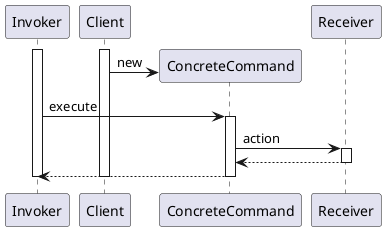 @startuml

participant Invoker
participant Client

'hide footbox

activate Invoker
activate Client
create ConcreteCommand
Client -> ConcreteCommand : new
Invoker -> ConcreteCommand : execute
activate ConcreteCommand
ConcreteCommand -> Receiver : action
activate Receiver
ConcreteCommand <-- Receiver
deactivate Receiver
Invoker <-- ConcreteCommand
deactivate ConcreteCommand
deactivate Client
deactivate Invoker

@enduml